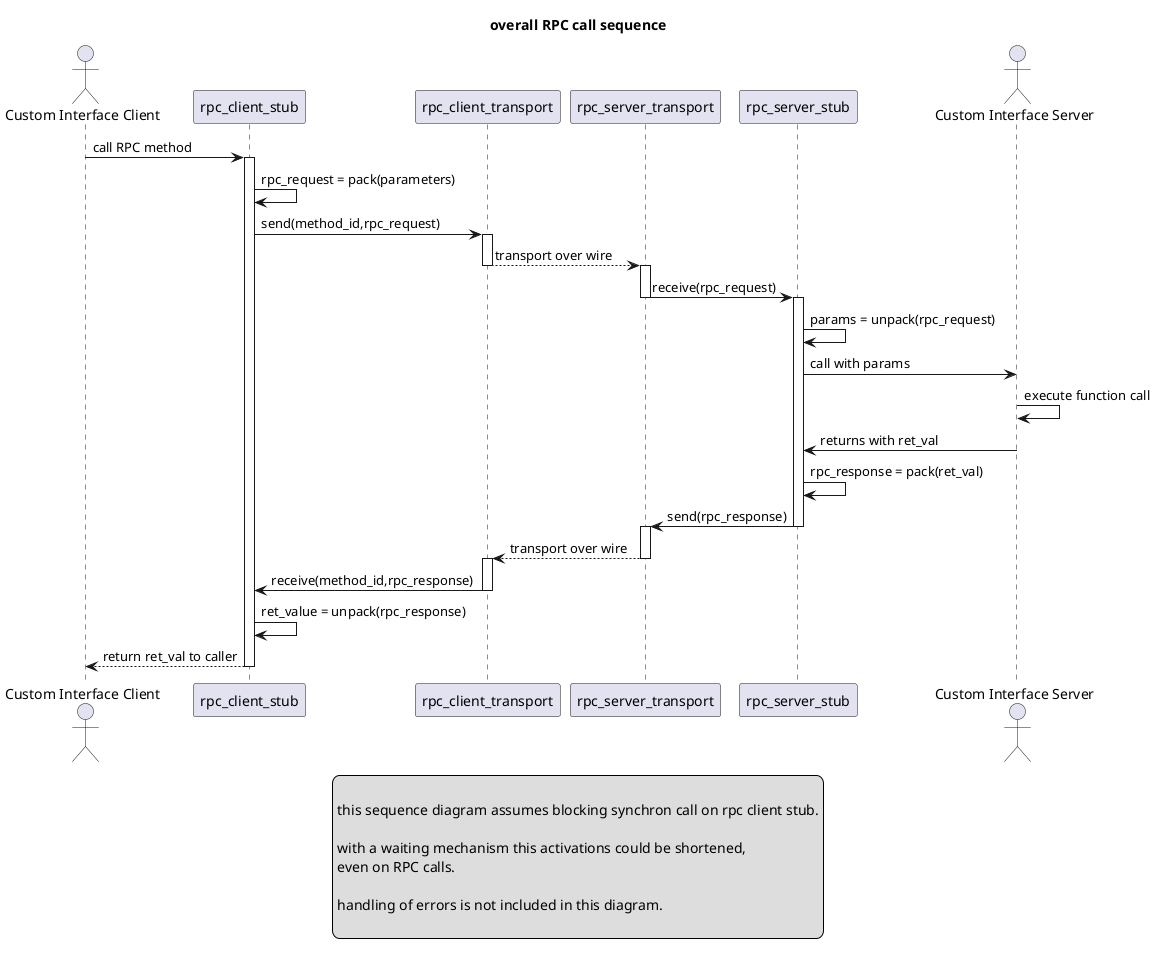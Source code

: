 @startuml

title overall RPC call sequence

actor i_client as "Custom Interface Client"
participant rpc_client_stub
participant rpc_client_transport
participant rpc_server_transport
participant rpc_server_stub
actor i_server as "Custom Interface Server"

i_client -> rpc_client_stub: call RPC method

activate rpc_client_stub
rpc_client_stub->rpc_client_stub: rpc_request = pack(parameters)
rpc_client_stub-> rpc_client_transport: send(method_id,rpc_request)

activate rpc_client_transport
rpc_client_transport-->rpc_server_transport: transport over wire
deactivate rpc_client_transport

activate rpc_server_transport
rpc_server_transport->rpc_server_stub: receive(rpc_request)
deactivate rpc_server_transport

activate rpc_server_stub
rpc_server_stub->rpc_server_stub: params = unpack(rpc_request)
rpc_server_stub->i_server: call with params

i_server->i_server: execute function call
i_server->rpc_server_stub: returns with ret_val

rpc_server_stub->rpc_server_stub: rpc_response = pack(ret_val)
rpc_server_stub->rpc_server_transport: send(rpc_response)
deactivate rpc_server_stub

activate rpc_server_transport
rpc_server_transport-->rpc_client_transport: transport over wire
deactivate rpc_server_transport

activate rpc_client_transport
rpc_client_stub<- rpc_client_transport: receive(method_id,rpc_response)
deactivate rpc_client_transport

rpc_client_stub->rpc_client_stub: ret_value = unpack(rpc_response)
i_client <-- rpc_client_stub: return ret_val to caller
deactivate rpc_client_stub

legend

this sequence diagram assumes blocking synchron call on rpc client stub.

with a waiting mechanism this activations could be shortened,
even on RPC calls.

handling of errors is not included in this diagram.

end legend

@enduml